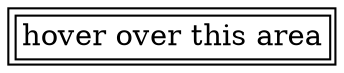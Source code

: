 digraph {
        my_node [label= <<TABLE>
                 <TR><TD TOOLTIP="hi mom" HREF="https://example.com">hover over this area</TD></TR>
                 </TABLE>>
                 shape=plain
                 ];
}
